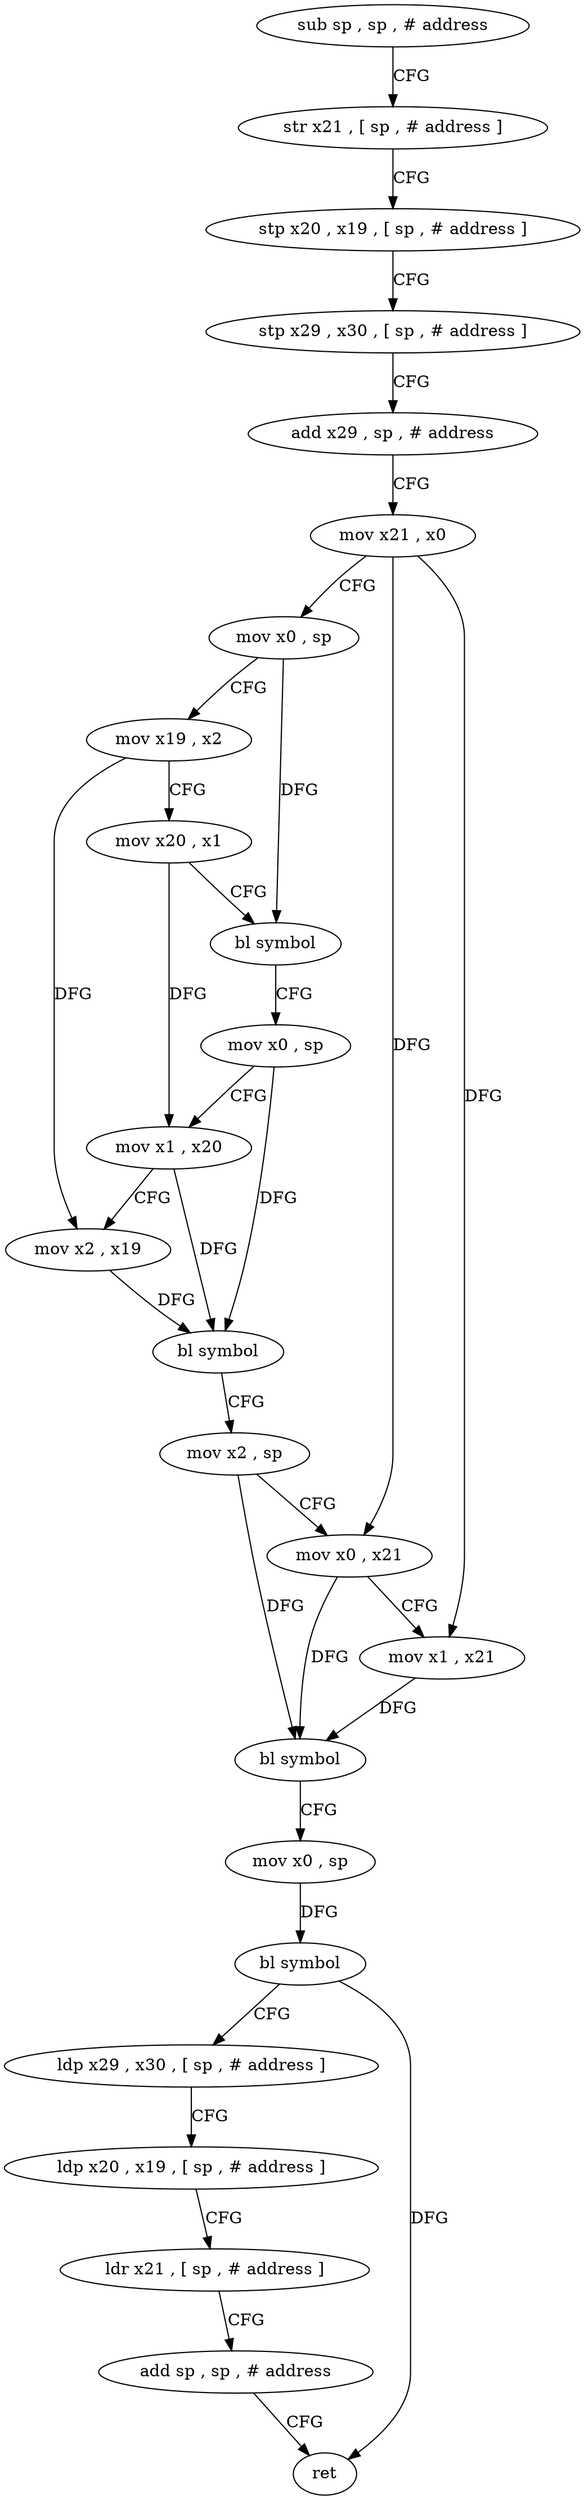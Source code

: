 digraph "func" {
"4225900" [label = "sub sp , sp , # address" ]
"4225904" [label = "str x21 , [ sp , # address ]" ]
"4225908" [label = "stp x20 , x19 , [ sp , # address ]" ]
"4225912" [label = "stp x29 , x30 , [ sp , # address ]" ]
"4225916" [label = "add x29 , sp , # address" ]
"4225920" [label = "mov x21 , x0" ]
"4225924" [label = "mov x0 , sp" ]
"4225928" [label = "mov x19 , x2" ]
"4225932" [label = "mov x20 , x1" ]
"4225936" [label = "bl symbol" ]
"4225940" [label = "mov x0 , sp" ]
"4225944" [label = "mov x1 , x20" ]
"4225948" [label = "mov x2 , x19" ]
"4225952" [label = "bl symbol" ]
"4225956" [label = "mov x2 , sp" ]
"4225960" [label = "mov x0 , x21" ]
"4225964" [label = "mov x1 , x21" ]
"4225968" [label = "bl symbol" ]
"4225972" [label = "mov x0 , sp" ]
"4225976" [label = "bl symbol" ]
"4225980" [label = "ldp x29 , x30 , [ sp , # address ]" ]
"4225984" [label = "ldp x20 , x19 , [ sp , # address ]" ]
"4225988" [label = "ldr x21 , [ sp , # address ]" ]
"4225992" [label = "add sp , sp , # address" ]
"4225996" [label = "ret" ]
"4225900" -> "4225904" [ label = "CFG" ]
"4225904" -> "4225908" [ label = "CFG" ]
"4225908" -> "4225912" [ label = "CFG" ]
"4225912" -> "4225916" [ label = "CFG" ]
"4225916" -> "4225920" [ label = "CFG" ]
"4225920" -> "4225924" [ label = "CFG" ]
"4225920" -> "4225960" [ label = "DFG" ]
"4225920" -> "4225964" [ label = "DFG" ]
"4225924" -> "4225928" [ label = "CFG" ]
"4225924" -> "4225936" [ label = "DFG" ]
"4225928" -> "4225932" [ label = "CFG" ]
"4225928" -> "4225948" [ label = "DFG" ]
"4225932" -> "4225936" [ label = "CFG" ]
"4225932" -> "4225944" [ label = "DFG" ]
"4225936" -> "4225940" [ label = "CFG" ]
"4225940" -> "4225944" [ label = "CFG" ]
"4225940" -> "4225952" [ label = "DFG" ]
"4225944" -> "4225948" [ label = "CFG" ]
"4225944" -> "4225952" [ label = "DFG" ]
"4225948" -> "4225952" [ label = "DFG" ]
"4225952" -> "4225956" [ label = "CFG" ]
"4225956" -> "4225960" [ label = "CFG" ]
"4225956" -> "4225968" [ label = "DFG" ]
"4225960" -> "4225964" [ label = "CFG" ]
"4225960" -> "4225968" [ label = "DFG" ]
"4225964" -> "4225968" [ label = "DFG" ]
"4225968" -> "4225972" [ label = "CFG" ]
"4225972" -> "4225976" [ label = "DFG" ]
"4225976" -> "4225980" [ label = "CFG" ]
"4225976" -> "4225996" [ label = "DFG" ]
"4225980" -> "4225984" [ label = "CFG" ]
"4225984" -> "4225988" [ label = "CFG" ]
"4225988" -> "4225992" [ label = "CFG" ]
"4225992" -> "4225996" [ label = "CFG" ]
}
